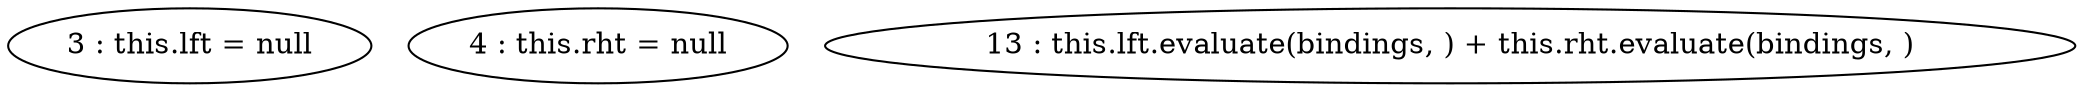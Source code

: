digraph G {
"3 : this.lft = null"
"4 : this.rht = null"
"13 : this.lft.evaluate(bindings, ) + this.rht.evaluate(bindings, )"
}